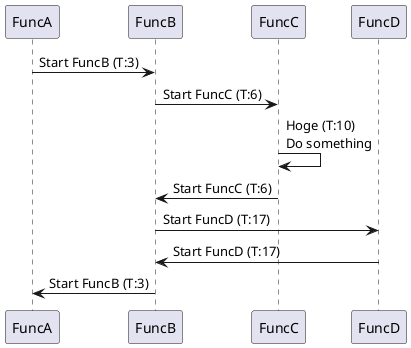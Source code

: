 @startuml
FuncA -> FuncB : Start FuncB (T:3)
FuncB -> FuncC : Start FuncC (T:6)
FuncC -> FuncC : Hoge (T:10)\nDo something
FuncB <- FuncC : Start FuncC (T:6)
FuncB -> FuncD : Start FuncD (T:17)
FuncB <- FuncD : Start FuncD (T:17)
FuncA <- FuncB : Start FuncB (T:3)
@enduml
